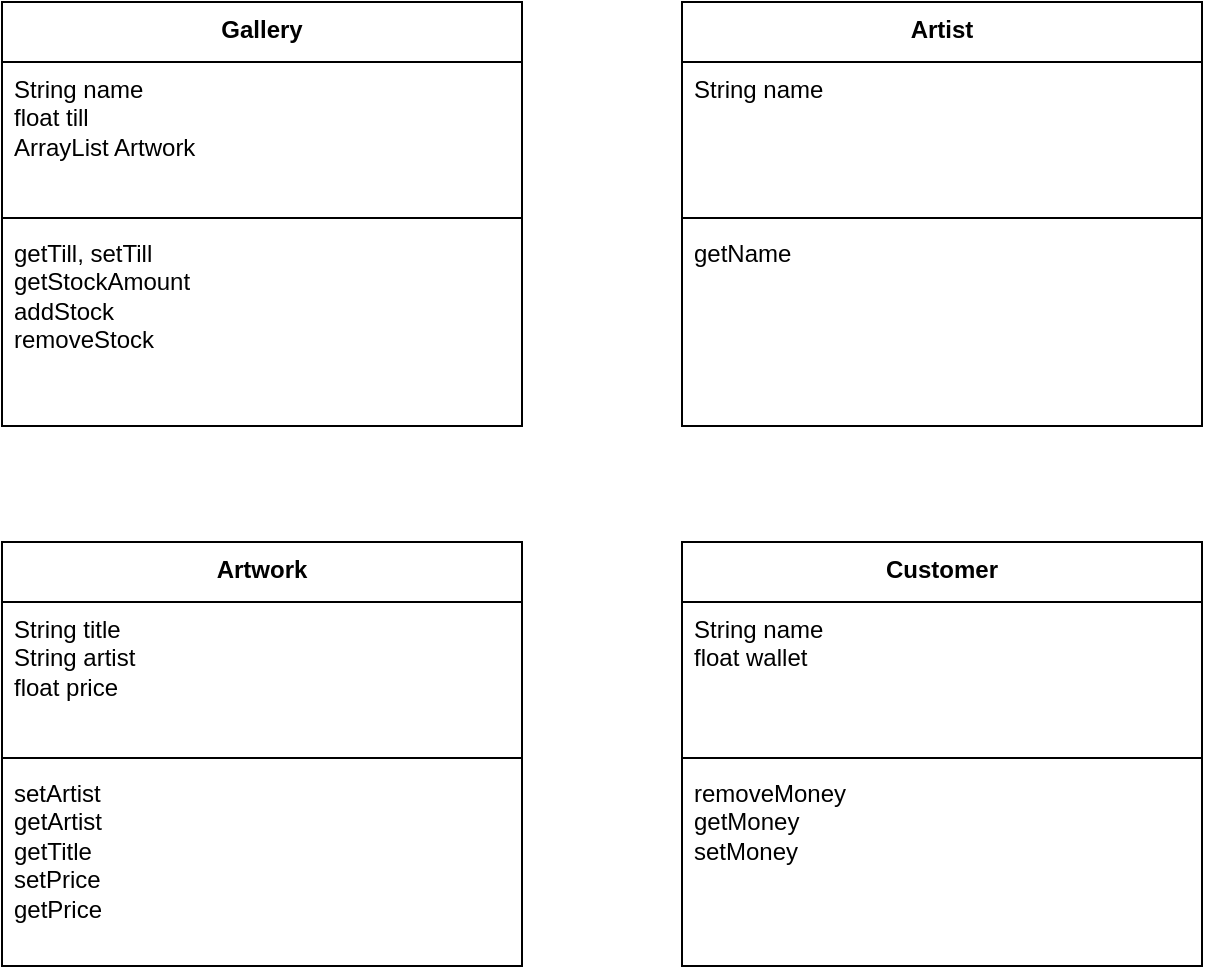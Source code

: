 <mxfile version="23.1.1" type="device">
  <diagram name="Page-1" id="IJubf3-Zh5BcCe13DjAu">
    <mxGraphModel dx="722" dy="672" grid="1" gridSize="10" guides="1" tooltips="1" connect="1" arrows="1" fold="1" page="1" pageScale="1" pageWidth="827" pageHeight="1169" math="0" shadow="0">
      <root>
        <mxCell id="0" />
        <mxCell id="1" parent="0" />
        <mxCell id="BLZVB7944j3B0tXoM2lj-1" value="Gallery" style="swimlane;fontStyle=1;align=center;verticalAlign=top;childLayout=stackLayout;horizontal=1;startSize=30;horizontalStack=0;resizeParent=1;resizeParentMax=0;resizeLast=0;collapsible=1;marginBottom=0;whiteSpace=wrap;html=1;" vertex="1" parent="1">
          <mxGeometry x="130" y="100" width="260" height="212" as="geometry" />
        </mxCell>
        <mxCell id="BLZVB7944j3B0tXoM2lj-2" value="String name&lt;br&gt;float till&lt;br&gt;ArrayList Artwork" style="text;strokeColor=none;fillColor=none;align=left;verticalAlign=top;spacingLeft=4;spacingRight=4;overflow=hidden;rotatable=0;points=[[0,0.5],[1,0.5]];portConstraint=eastwest;whiteSpace=wrap;html=1;" vertex="1" parent="BLZVB7944j3B0tXoM2lj-1">
          <mxGeometry y="30" width="260" height="74" as="geometry" />
        </mxCell>
        <mxCell id="BLZVB7944j3B0tXoM2lj-3" value="" style="line;strokeWidth=1;fillColor=none;align=left;verticalAlign=middle;spacingTop=-1;spacingLeft=3;spacingRight=3;rotatable=0;labelPosition=right;points=[];portConstraint=eastwest;strokeColor=inherit;" vertex="1" parent="BLZVB7944j3B0tXoM2lj-1">
          <mxGeometry y="104" width="260" height="8" as="geometry" />
        </mxCell>
        <mxCell id="BLZVB7944j3B0tXoM2lj-4" value="getTill, setTill&lt;br&gt;getStockAmount&amp;nbsp;&lt;br&gt;addStock&lt;br&gt;removeStock" style="text;strokeColor=none;fillColor=none;align=left;verticalAlign=top;spacingLeft=4;spacingRight=4;overflow=hidden;rotatable=0;points=[[0,0.5],[1,0.5]];portConstraint=eastwest;whiteSpace=wrap;html=1;" vertex="1" parent="BLZVB7944j3B0tXoM2lj-1">
          <mxGeometry y="112" width="260" height="100" as="geometry" />
        </mxCell>
        <mxCell id="BLZVB7944j3B0tXoM2lj-9" value="Artist" style="swimlane;fontStyle=1;align=center;verticalAlign=top;childLayout=stackLayout;horizontal=1;startSize=30;horizontalStack=0;resizeParent=1;resizeParentMax=0;resizeLast=0;collapsible=1;marginBottom=0;whiteSpace=wrap;html=1;" vertex="1" parent="1">
          <mxGeometry x="470" y="100" width="260" height="212" as="geometry" />
        </mxCell>
        <mxCell id="BLZVB7944j3B0tXoM2lj-10" value="String name" style="text;strokeColor=none;fillColor=none;align=left;verticalAlign=top;spacingLeft=4;spacingRight=4;overflow=hidden;rotatable=0;points=[[0,0.5],[1,0.5]];portConstraint=eastwest;whiteSpace=wrap;html=1;" vertex="1" parent="BLZVB7944j3B0tXoM2lj-9">
          <mxGeometry y="30" width="260" height="74" as="geometry" />
        </mxCell>
        <mxCell id="BLZVB7944j3B0tXoM2lj-11" value="" style="line;strokeWidth=1;fillColor=none;align=left;verticalAlign=middle;spacingTop=-1;spacingLeft=3;spacingRight=3;rotatable=0;labelPosition=right;points=[];portConstraint=eastwest;strokeColor=inherit;" vertex="1" parent="BLZVB7944j3B0tXoM2lj-9">
          <mxGeometry y="104" width="260" height="8" as="geometry" />
        </mxCell>
        <mxCell id="BLZVB7944j3B0tXoM2lj-12" value="getName&lt;br&gt;" style="text;strokeColor=none;fillColor=none;align=left;verticalAlign=top;spacingLeft=4;spacingRight=4;overflow=hidden;rotatable=0;points=[[0,0.5],[1,0.5]];portConstraint=eastwest;whiteSpace=wrap;html=1;" vertex="1" parent="BLZVB7944j3B0tXoM2lj-9">
          <mxGeometry y="112" width="260" height="100" as="geometry" />
        </mxCell>
        <mxCell id="BLZVB7944j3B0tXoM2lj-13" value="Artwork" style="swimlane;fontStyle=1;align=center;verticalAlign=top;childLayout=stackLayout;horizontal=1;startSize=30;horizontalStack=0;resizeParent=1;resizeParentMax=0;resizeLast=0;collapsible=1;marginBottom=0;whiteSpace=wrap;html=1;" vertex="1" parent="1">
          <mxGeometry x="130" y="370" width="260" height="212" as="geometry" />
        </mxCell>
        <mxCell id="BLZVB7944j3B0tXoM2lj-14" value="String title&lt;br&gt;String artist&lt;br&gt;float price" style="text;strokeColor=none;fillColor=none;align=left;verticalAlign=top;spacingLeft=4;spacingRight=4;overflow=hidden;rotatable=0;points=[[0,0.5],[1,0.5]];portConstraint=eastwest;whiteSpace=wrap;html=1;" vertex="1" parent="BLZVB7944j3B0tXoM2lj-13">
          <mxGeometry y="30" width="260" height="74" as="geometry" />
        </mxCell>
        <mxCell id="BLZVB7944j3B0tXoM2lj-15" value="" style="line;strokeWidth=1;fillColor=none;align=left;verticalAlign=middle;spacingTop=-1;spacingLeft=3;spacingRight=3;rotatable=0;labelPosition=right;points=[];portConstraint=eastwest;strokeColor=inherit;" vertex="1" parent="BLZVB7944j3B0tXoM2lj-13">
          <mxGeometry y="104" width="260" height="8" as="geometry" />
        </mxCell>
        <mxCell id="BLZVB7944j3B0tXoM2lj-16" value="setArtist&lt;br&gt;getArtist&lt;br&gt;getTitle&lt;br&gt;setPrice&lt;br&gt;getPrice" style="text;strokeColor=none;fillColor=none;align=left;verticalAlign=top;spacingLeft=4;spacingRight=4;overflow=hidden;rotatable=0;points=[[0,0.5],[1,0.5]];portConstraint=eastwest;whiteSpace=wrap;html=1;" vertex="1" parent="BLZVB7944j3B0tXoM2lj-13">
          <mxGeometry y="112" width="260" height="100" as="geometry" />
        </mxCell>
        <mxCell id="BLZVB7944j3B0tXoM2lj-17" value="Customer" style="swimlane;fontStyle=1;align=center;verticalAlign=top;childLayout=stackLayout;horizontal=1;startSize=30;horizontalStack=0;resizeParent=1;resizeParentMax=0;resizeLast=0;collapsible=1;marginBottom=0;whiteSpace=wrap;html=1;" vertex="1" parent="1">
          <mxGeometry x="470" y="370" width="260" height="212" as="geometry" />
        </mxCell>
        <mxCell id="BLZVB7944j3B0tXoM2lj-18" value="String name&lt;br&gt;float wallet" style="text;strokeColor=none;fillColor=none;align=left;verticalAlign=top;spacingLeft=4;spacingRight=4;overflow=hidden;rotatable=0;points=[[0,0.5],[1,0.5]];portConstraint=eastwest;whiteSpace=wrap;html=1;" vertex="1" parent="BLZVB7944j3B0tXoM2lj-17">
          <mxGeometry y="30" width="260" height="74" as="geometry" />
        </mxCell>
        <mxCell id="BLZVB7944j3B0tXoM2lj-19" value="" style="line;strokeWidth=1;fillColor=none;align=left;verticalAlign=middle;spacingTop=-1;spacingLeft=3;spacingRight=3;rotatable=0;labelPosition=right;points=[];portConstraint=eastwest;strokeColor=inherit;" vertex="1" parent="BLZVB7944j3B0tXoM2lj-17">
          <mxGeometry y="104" width="260" height="8" as="geometry" />
        </mxCell>
        <mxCell id="BLZVB7944j3B0tXoM2lj-20" value="removeMoney&lt;br&gt;getMoney&lt;br&gt;setMoney" style="text;strokeColor=none;fillColor=none;align=left;verticalAlign=top;spacingLeft=4;spacingRight=4;overflow=hidden;rotatable=0;points=[[0,0.5],[1,0.5]];portConstraint=eastwest;whiteSpace=wrap;html=1;" vertex="1" parent="BLZVB7944j3B0tXoM2lj-17">
          <mxGeometry y="112" width="260" height="100" as="geometry" />
        </mxCell>
      </root>
    </mxGraphModel>
  </diagram>
</mxfile>
